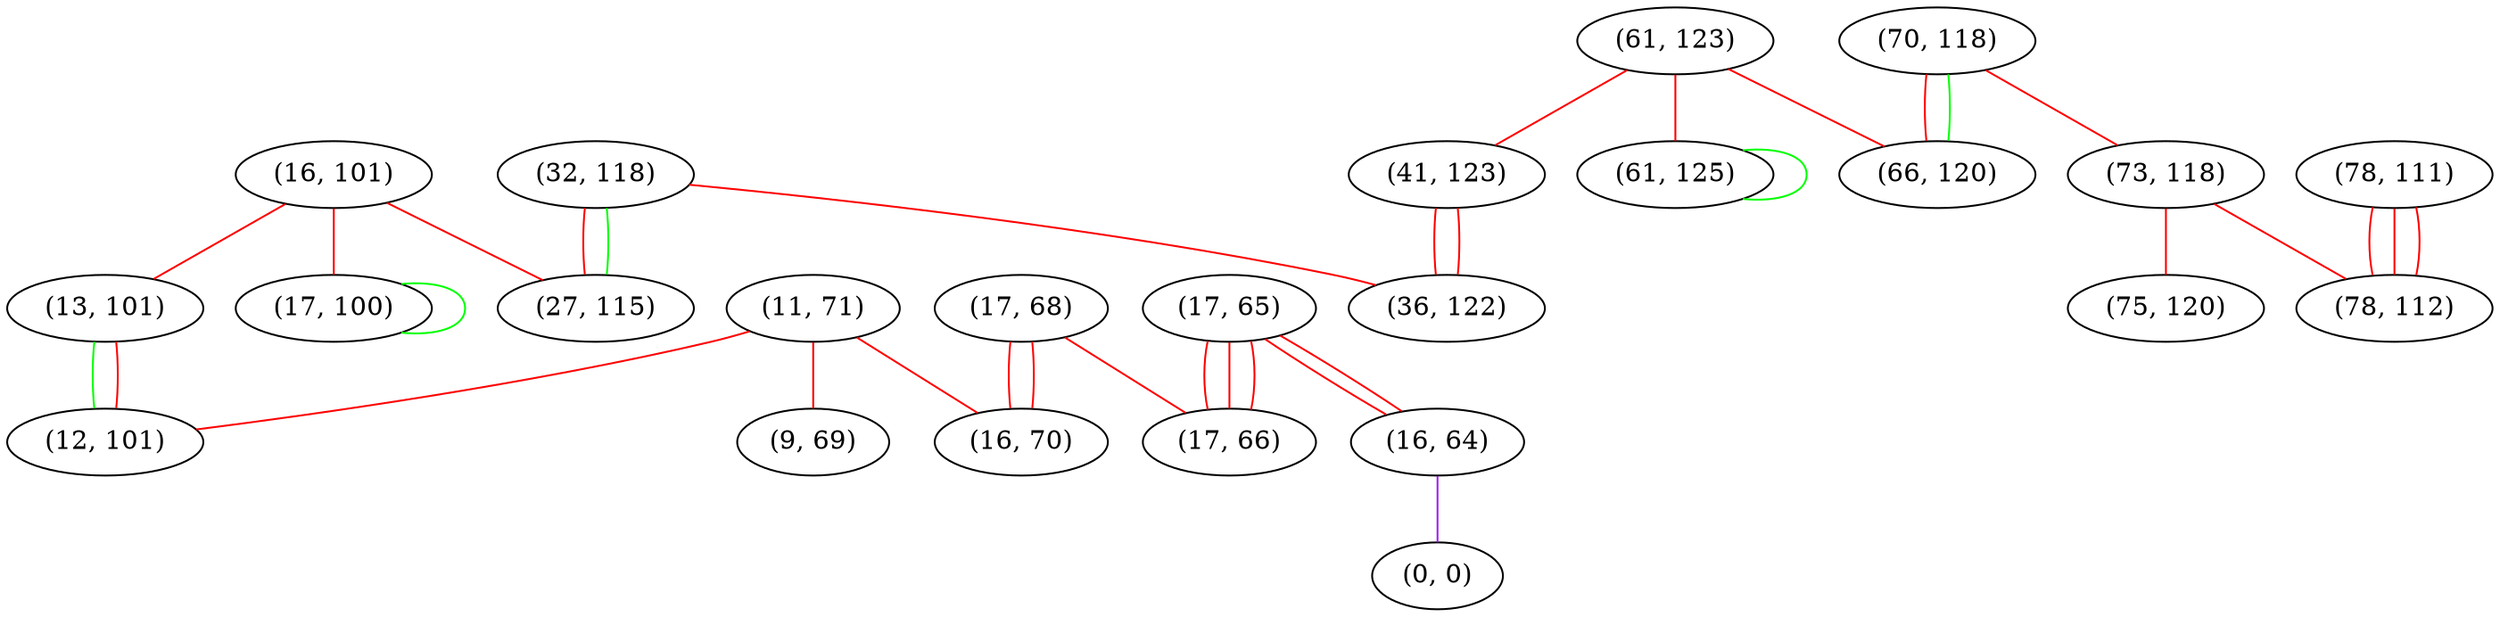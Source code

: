 graph "" {
"(16, 101)";
"(32, 118)";
"(17, 65)";
"(16, 64)";
"(70, 118)";
"(17, 68)";
"(61, 123)";
"(11, 71)";
"(41, 123)";
"(73, 118)";
"(78, 111)";
"(75, 120)";
"(66, 120)";
"(16, 70)";
"(0, 0)";
"(78, 112)";
"(13, 101)";
"(9, 69)";
"(17, 66)";
"(61, 125)";
"(27, 115)";
"(12, 101)";
"(36, 122)";
"(17, 100)";
"(16, 101)" -- "(13, 101)"  [color=red, key=0, weight=1];
"(16, 101)" -- "(17, 100)"  [color=red, key=0, weight=1];
"(16, 101)" -- "(27, 115)"  [color=red, key=0, weight=1];
"(32, 118)" -- "(36, 122)"  [color=red, key=0, weight=1];
"(32, 118)" -- "(27, 115)"  [color=red, key=0, weight=1];
"(32, 118)" -- "(27, 115)"  [color=green, key=1, weight=2];
"(17, 65)" -- "(17, 66)"  [color=red, key=0, weight=1];
"(17, 65)" -- "(17, 66)"  [color=red, key=1, weight=1];
"(17, 65)" -- "(17, 66)"  [color=red, key=2, weight=1];
"(17, 65)" -- "(16, 64)"  [color=red, key=0, weight=1];
"(17, 65)" -- "(16, 64)"  [color=red, key=1, weight=1];
"(16, 64)" -- "(0, 0)"  [color=purple, key=0, weight=4];
"(70, 118)" -- "(66, 120)"  [color=red, key=0, weight=1];
"(70, 118)" -- "(66, 120)"  [color=green, key=1, weight=2];
"(70, 118)" -- "(73, 118)"  [color=red, key=0, weight=1];
"(17, 68)" -- "(17, 66)"  [color=red, key=0, weight=1];
"(17, 68)" -- "(16, 70)"  [color=red, key=0, weight=1];
"(17, 68)" -- "(16, 70)"  [color=red, key=1, weight=1];
"(61, 123)" -- "(66, 120)"  [color=red, key=0, weight=1];
"(61, 123)" -- "(41, 123)"  [color=red, key=0, weight=1];
"(61, 123)" -- "(61, 125)"  [color=red, key=0, weight=1];
"(11, 71)" -- "(12, 101)"  [color=red, key=0, weight=1];
"(11, 71)" -- "(9, 69)"  [color=red, key=0, weight=1];
"(11, 71)" -- "(16, 70)"  [color=red, key=0, weight=1];
"(41, 123)" -- "(36, 122)"  [color=red, key=0, weight=1];
"(41, 123)" -- "(36, 122)"  [color=red, key=1, weight=1];
"(73, 118)" -- "(75, 120)"  [color=red, key=0, weight=1];
"(73, 118)" -- "(78, 112)"  [color=red, key=0, weight=1];
"(78, 111)" -- "(78, 112)"  [color=red, key=0, weight=1];
"(78, 111)" -- "(78, 112)"  [color=red, key=1, weight=1];
"(78, 111)" -- "(78, 112)"  [color=red, key=2, weight=1];
"(13, 101)" -- "(12, 101)"  [color=green, key=0, weight=2];
"(13, 101)" -- "(12, 101)"  [color=red, key=1, weight=1];
"(61, 125)" -- "(61, 125)"  [color=green, key=0, weight=2];
"(17, 100)" -- "(17, 100)"  [color=green, key=0, weight=2];
}
